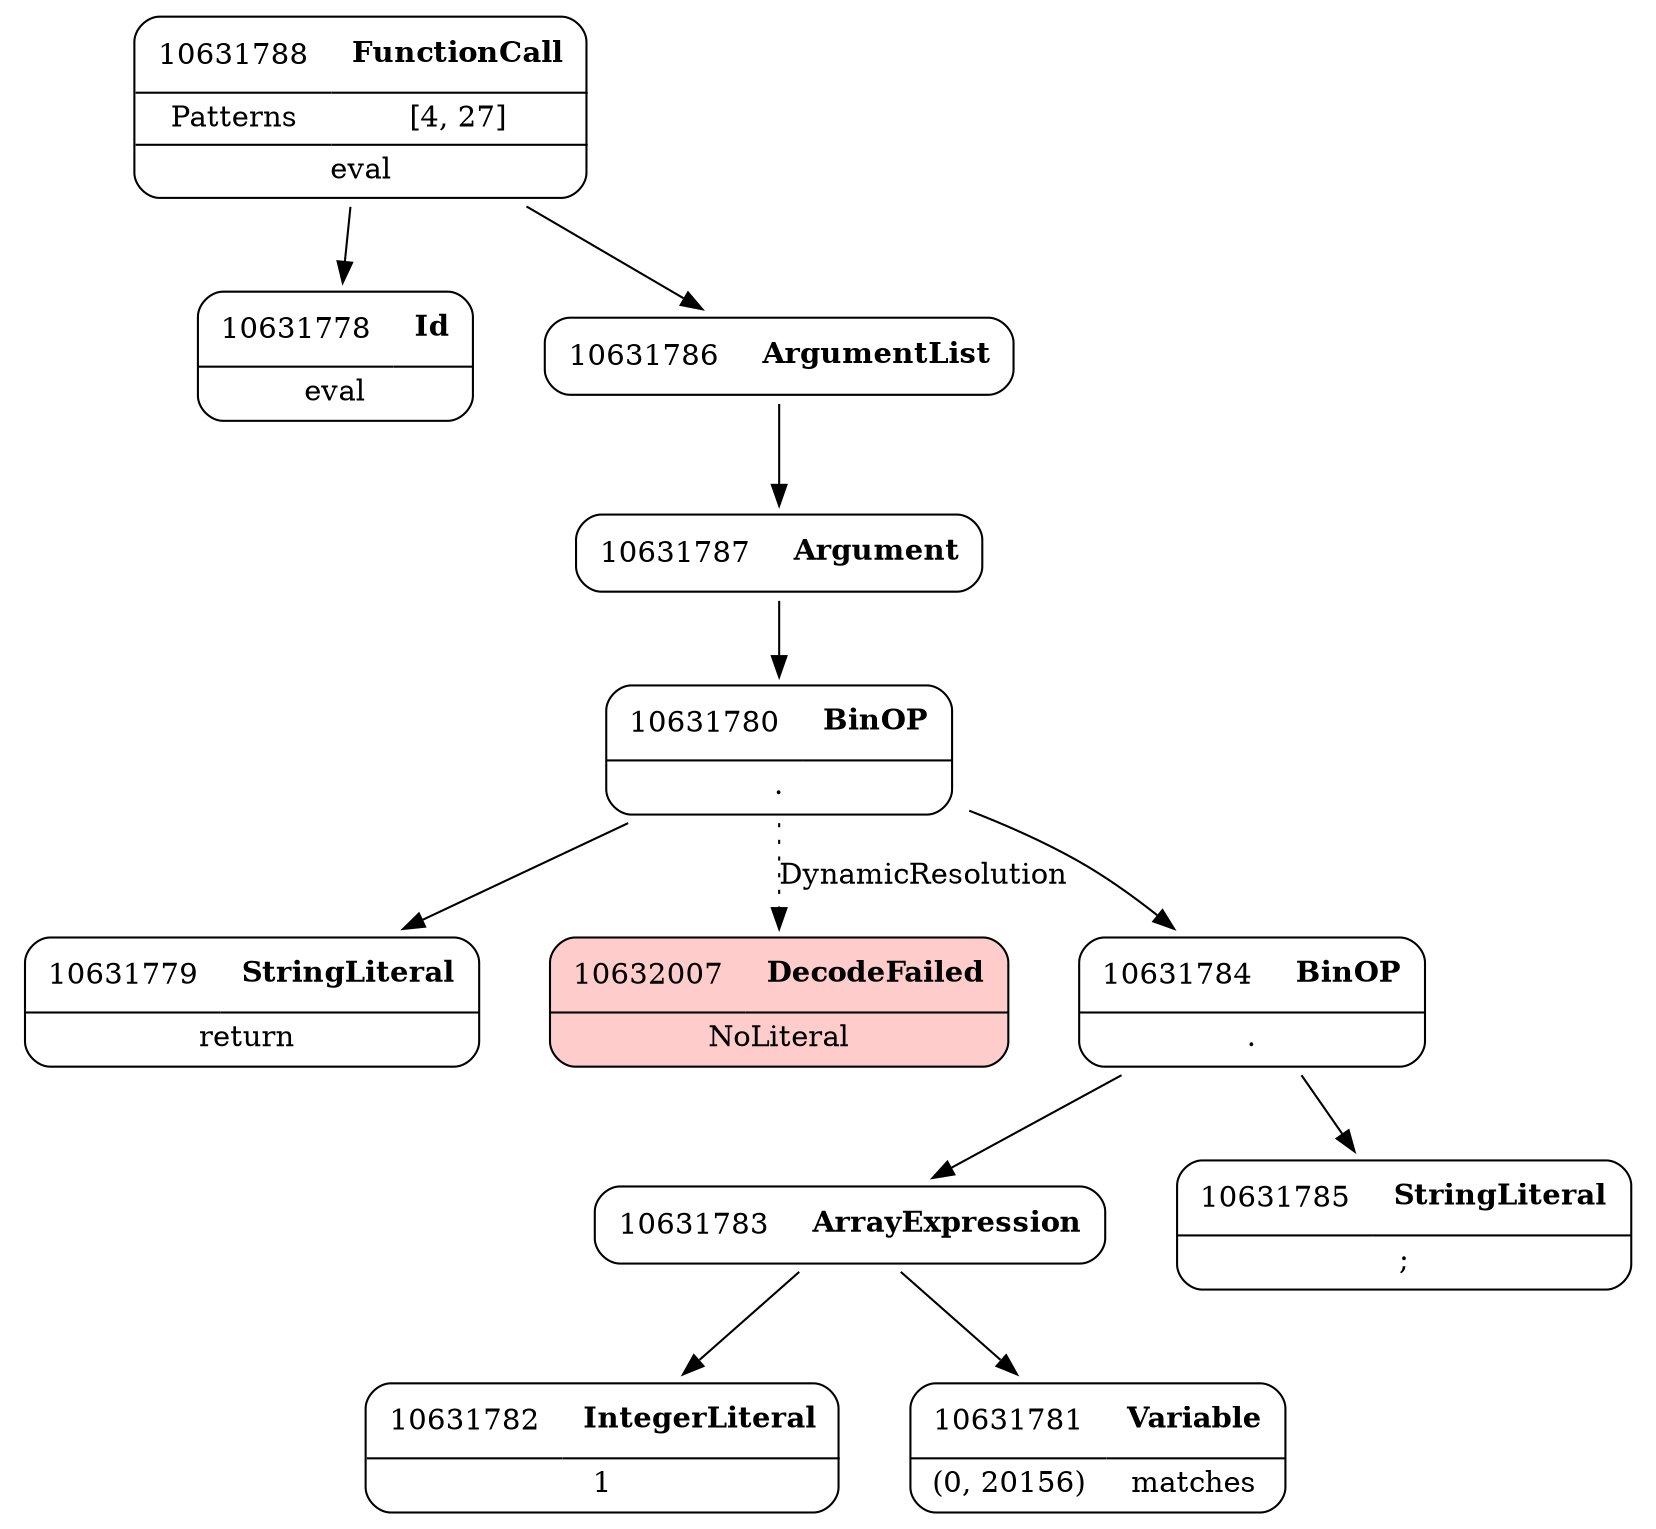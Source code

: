 digraph ast {
node [shape=none];
10631778 [label=<<TABLE border='1' cellspacing='0' cellpadding='10' style='rounded' ><TR><TD border='0'>10631778</TD><TD border='0'><B>Id</B></TD></TR><HR/><TR><TD border='0' cellpadding='5' colspan='2'>eval</TD></TR></TABLE>>];
10631779 [label=<<TABLE border='1' cellspacing='0' cellpadding='10' style='rounded' ><TR><TD border='0'>10631779</TD><TD border='0'><B>StringLiteral</B></TD></TR><HR/><TR><TD border='0' cellpadding='5' colspan='2'>return </TD></TR></TABLE>>];
10631782 [label=<<TABLE border='1' cellspacing='0' cellpadding='10' style='rounded' ><TR><TD border='0'>10631782</TD><TD border='0'><B>IntegerLiteral</B></TD></TR><HR/><TR><TD border='0' cellpadding='5' colspan='2'>1</TD></TR></TABLE>>];
10631783 [label=<<TABLE border='1' cellspacing='0' cellpadding='10' style='rounded' ><TR><TD border='0'>10631783</TD><TD border='0'><B>ArrayExpression</B></TD></TR></TABLE>>];
10631783 -> 10631781 [weight=2];
10631783 -> 10631782 [weight=2];
10632007 [label=<<TABLE border='1' cellspacing='0' cellpadding='10' style='rounded' bgcolor='#FFCCCC' ><TR><TD border='0'>10632007</TD><TD border='0'><B>DecodeFailed</B></TD></TR><HR/><TR><TD border='0' cellpadding='5' colspan='2'>NoLiteral</TD></TR></TABLE>>];
10631780 [label=<<TABLE border='1' cellspacing='0' cellpadding='10' style='rounded' ><TR><TD border='0'>10631780</TD><TD border='0'><B>BinOP</B></TD></TR><HR/><TR><TD border='0' cellpadding='5' colspan='2'>.</TD></TR></TABLE>>];
10631780 -> 10631779 [weight=2];
10631780 -> 10631784 [weight=2];
10631780 -> 10632007 [style=dotted,label=DynamicResolution];
10631781 [label=<<TABLE border='1' cellspacing='0' cellpadding='10' style='rounded' ><TR><TD border='0'>10631781</TD><TD border='0'><B>Variable</B></TD></TR><HR/><TR><TD border='0' cellpadding='5'>(0, 20156)</TD><TD border='0' cellpadding='5'>matches</TD></TR></TABLE>>];
10631786 [label=<<TABLE border='1' cellspacing='0' cellpadding='10' style='rounded' ><TR><TD border='0'>10631786</TD><TD border='0'><B>ArgumentList</B></TD></TR></TABLE>>];
10631786 -> 10631787 [weight=2];
10631787 [label=<<TABLE border='1' cellspacing='0' cellpadding='10' style='rounded' ><TR><TD border='0'>10631787</TD><TD border='0'><B>Argument</B></TD></TR></TABLE>>];
10631787 -> 10631780 [weight=2];
10631784 [label=<<TABLE border='1' cellspacing='0' cellpadding='10' style='rounded' ><TR><TD border='0'>10631784</TD><TD border='0'><B>BinOP</B></TD></TR><HR/><TR><TD border='0' cellpadding='5' colspan='2'>.</TD></TR></TABLE>>];
10631784 -> 10631783 [weight=2];
10631784 -> 10631785 [weight=2];
10631785 [label=<<TABLE border='1' cellspacing='0' cellpadding='10' style='rounded' ><TR><TD border='0'>10631785</TD><TD border='0'><B>StringLiteral</B></TD></TR><HR/><TR><TD border='0' cellpadding='5' colspan='2'>;</TD></TR></TABLE>>];
10631788 [label=<<TABLE border='1' cellspacing='0' cellpadding='10' style='rounded' ><TR><TD border='0'>10631788</TD><TD border='0'><B>FunctionCall</B></TD></TR><HR/><TR><TD border='0' cellpadding='5'>Patterns</TD><TD border='0' cellpadding='5'>[4, 27]</TD></TR><HR/><TR><TD border='0' cellpadding='5' colspan='2'>eval</TD></TR></TABLE>>];
10631788 -> 10631778 [weight=2];
10631788 -> 10631786 [weight=2];
}
